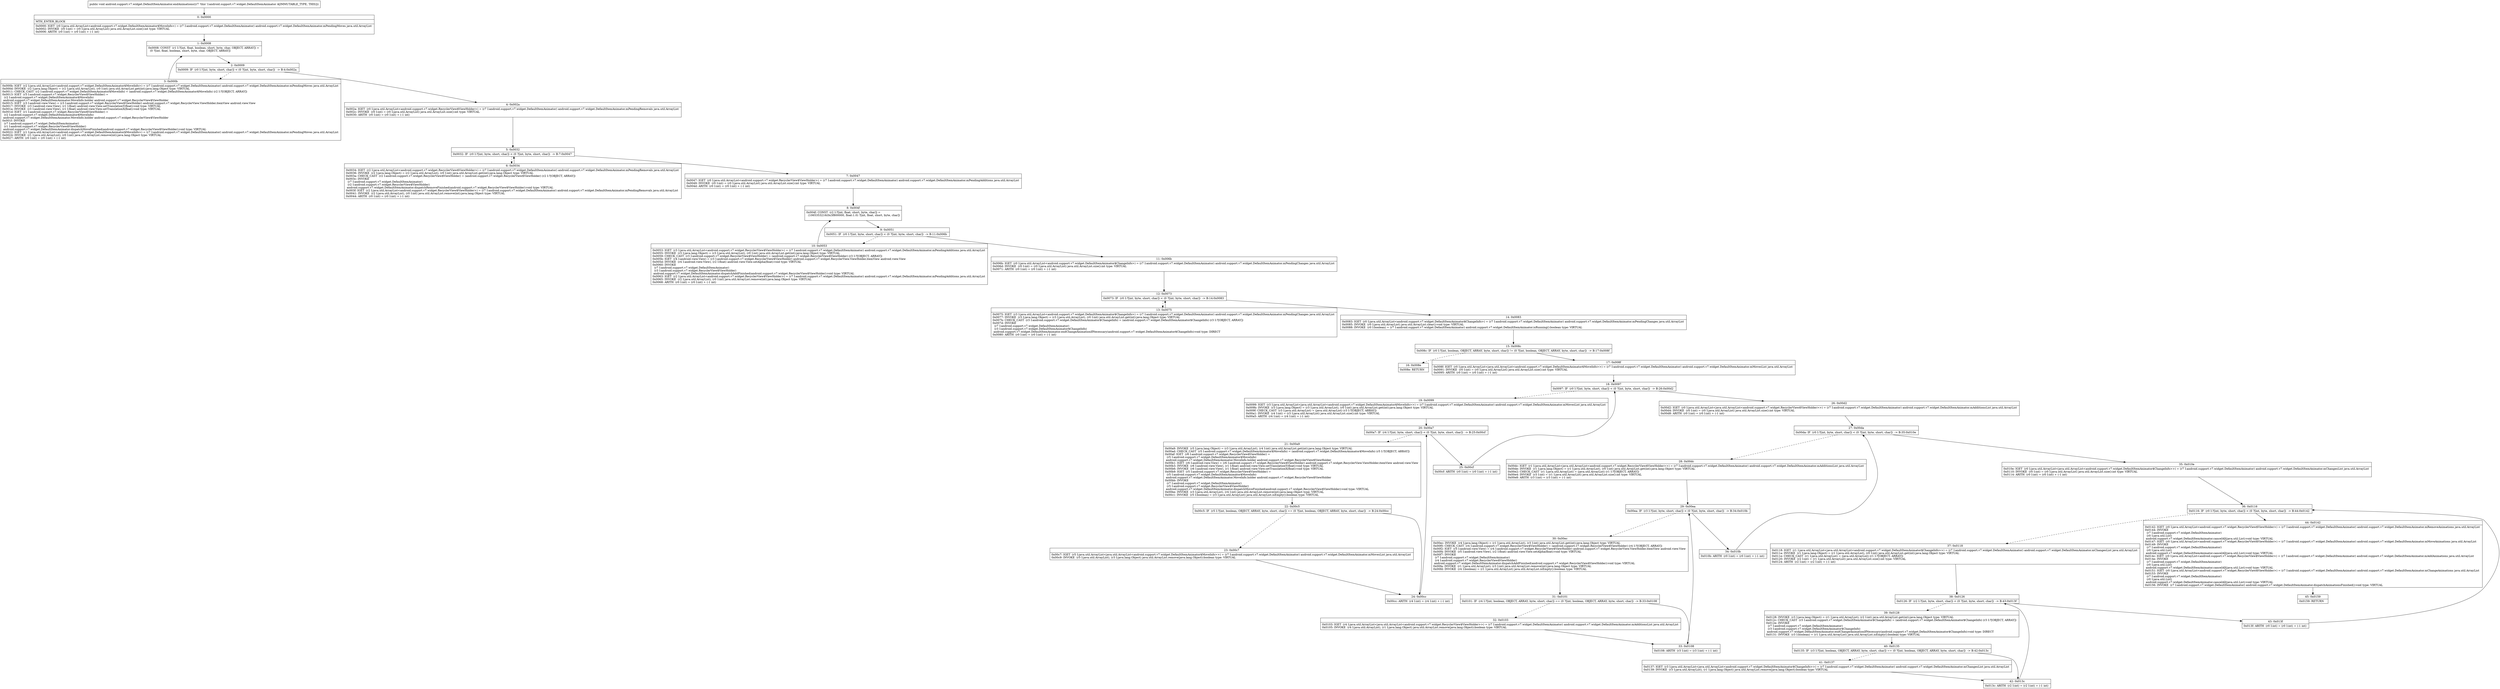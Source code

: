 digraph "CFG forandroid.support.v7.widget.DefaultItemAnimator.endAnimations()V" {
Node_0 [shape=record,label="{0\:\ 0x0000|MTH_ENTER_BLOCK\l|0x0000: IGET  (r0 I:java.util.ArrayList\<android.support.v7.widget.DefaultItemAnimator$MoveInfo\>) = (r7 I:android.support.v7.widget.DefaultItemAnimator) android.support.v7.widget.DefaultItemAnimator.mPendingMoves java.util.ArrayList \l0x0002: INVOKE  (r0 I:int) = (r0 I:java.util.ArrayList) java.util.ArrayList.size():int type: VIRTUAL \l0x0006: ARITH  (r0 I:int) = (r0 I:int) + (\-1 int) \l}"];
Node_1 [shape=record,label="{1\:\ 0x0008|0x0008: CONST  (r1 I:?[int, float, boolean, short, byte, char, OBJECT, ARRAY]) = \l  (0 ?[int, float, boolean, short, byte, char, OBJECT, ARRAY])\l \l}"];
Node_2 [shape=record,label="{2\:\ 0x0009|0x0009: IF  (r0 I:?[int, byte, short, char]) \< (0 ?[int, byte, short, char])  \-\> B:4:0x002a \l}"];
Node_3 [shape=record,label="{3\:\ 0x000b|0x000b: IGET  (r2 I:java.util.ArrayList\<android.support.v7.widget.DefaultItemAnimator$MoveInfo\>) = (r7 I:android.support.v7.widget.DefaultItemAnimator) android.support.v7.widget.DefaultItemAnimator.mPendingMoves java.util.ArrayList \l0x000d: INVOKE  (r2 I:java.lang.Object) = (r2 I:java.util.ArrayList), (r0 I:int) java.util.ArrayList.get(int):java.lang.Object type: VIRTUAL \l0x0011: CHECK_CAST  (r2 I:android.support.v7.widget.DefaultItemAnimator$MoveInfo) = (android.support.v7.widget.DefaultItemAnimator$MoveInfo) (r2 I:?[OBJECT, ARRAY]) \l0x0013: IGET  (r3 I:android.support.v7.widget.RecyclerView$ViewHolder) = \l  (r2 I:android.support.v7.widget.DefaultItemAnimator$MoveInfo)\l android.support.v7.widget.DefaultItemAnimator.MoveInfo.holder android.support.v7.widget.RecyclerView$ViewHolder \l0x0015: IGET  (r3 I:android.view.View) = (r3 I:android.support.v7.widget.RecyclerView$ViewHolder) android.support.v7.widget.RecyclerView.ViewHolder.itemView android.view.View \l0x0017: INVOKE  (r3 I:android.view.View), (r1 I:float) android.view.View.setTranslationY(float):void type: VIRTUAL \l0x001a: INVOKE  (r3 I:android.view.View), (r1 I:float) android.view.View.setTranslationX(float):void type: VIRTUAL \l0x001d: IGET  (r1 I:android.support.v7.widget.RecyclerView$ViewHolder) = \l  (r2 I:android.support.v7.widget.DefaultItemAnimator$MoveInfo)\l android.support.v7.widget.DefaultItemAnimator.MoveInfo.holder android.support.v7.widget.RecyclerView$ViewHolder \l0x001f: INVOKE  \l  (r7 I:android.support.v7.widget.DefaultItemAnimator)\l  (r1 I:android.support.v7.widget.RecyclerView$ViewHolder)\l android.support.v7.widget.DefaultItemAnimator.dispatchMoveFinished(android.support.v7.widget.RecyclerView$ViewHolder):void type: VIRTUAL \l0x0022: IGET  (r1 I:java.util.ArrayList\<android.support.v7.widget.DefaultItemAnimator$MoveInfo\>) = (r7 I:android.support.v7.widget.DefaultItemAnimator) android.support.v7.widget.DefaultItemAnimator.mPendingMoves java.util.ArrayList \l0x0024: INVOKE  (r1 I:java.util.ArrayList), (r0 I:int) java.util.ArrayList.remove(int):java.lang.Object type: VIRTUAL \l0x0027: ARITH  (r0 I:int) = (r0 I:int) + (\-1 int) \l}"];
Node_4 [shape=record,label="{4\:\ 0x002a|0x002a: IGET  (r0 I:java.util.ArrayList\<android.support.v7.widget.RecyclerView$ViewHolder\>) = (r7 I:android.support.v7.widget.DefaultItemAnimator) android.support.v7.widget.DefaultItemAnimator.mPendingRemovals java.util.ArrayList \l0x002c: INVOKE  (r0 I:int) = (r0 I:java.util.ArrayList) java.util.ArrayList.size():int type: VIRTUAL \l0x0030: ARITH  (r0 I:int) = (r0 I:int) + (\-1 int) \l}"];
Node_5 [shape=record,label="{5\:\ 0x0032|0x0032: IF  (r0 I:?[int, byte, short, char]) \< (0 ?[int, byte, short, char])  \-\> B:7:0x0047 \l}"];
Node_6 [shape=record,label="{6\:\ 0x0034|0x0034: IGET  (r2 I:java.util.ArrayList\<android.support.v7.widget.RecyclerView$ViewHolder\>) = (r7 I:android.support.v7.widget.DefaultItemAnimator) android.support.v7.widget.DefaultItemAnimator.mPendingRemovals java.util.ArrayList \l0x0036: INVOKE  (r2 I:java.lang.Object) = (r2 I:java.util.ArrayList), (r0 I:int) java.util.ArrayList.get(int):java.lang.Object type: VIRTUAL \l0x003a: CHECK_CAST  (r2 I:android.support.v7.widget.RecyclerView$ViewHolder) = (android.support.v7.widget.RecyclerView$ViewHolder) (r2 I:?[OBJECT, ARRAY]) \l0x003c: INVOKE  \l  (r7 I:android.support.v7.widget.DefaultItemAnimator)\l  (r2 I:android.support.v7.widget.RecyclerView$ViewHolder)\l android.support.v7.widget.DefaultItemAnimator.dispatchRemoveFinished(android.support.v7.widget.RecyclerView$ViewHolder):void type: VIRTUAL \l0x003f: IGET  (r2 I:java.util.ArrayList\<android.support.v7.widget.RecyclerView$ViewHolder\>) = (r7 I:android.support.v7.widget.DefaultItemAnimator) android.support.v7.widget.DefaultItemAnimator.mPendingRemovals java.util.ArrayList \l0x0041: INVOKE  (r2 I:java.util.ArrayList), (r0 I:int) java.util.ArrayList.remove(int):java.lang.Object type: VIRTUAL \l0x0044: ARITH  (r0 I:int) = (r0 I:int) + (\-1 int) \l}"];
Node_7 [shape=record,label="{7\:\ 0x0047|0x0047: IGET  (r0 I:java.util.ArrayList\<android.support.v7.widget.RecyclerView$ViewHolder\>) = (r7 I:android.support.v7.widget.DefaultItemAnimator) android.support.v7.widget.DefaultItemAnimator.mPendingAdditions java.util.ArrayList \l0x0049: INVOKE  (r0 I:int) = (r0 I:java.util.ArrayList) java.util.ArrayList.size():int type: VIRTUAL \l0x004d: ARITH  (r0 I:int) = (r0 I:int) + (\-1 int) \l}"];
Node_8 [shape=record,label="{8\:\ 0x004f|0x004f: CONST  (r2 I:?[int, float, short, byte, char]) = \l  (1065353216(0x3f800000, float:1.0) ?[int, float, short, byte, char])\l \l}"];
Node_9 [shape=record,label="{9\:\ 0x0051|0x0051: IF  (r0 I:?[int, byte, short, char]) \< (0 ?[int, byte, short, char])  \-\> B:11:0x006b \l}"];
Node_10 [shape=record,label="{10\:\ 0x0053|0x0053: IGET  (r3 I:java.util.ArrayList\<android.support.v7.widget.RecyclerView$ViewHolder\>) = (r7 I:android.support.v7.widget.DefaultItemAnimator) android.support.v7.widget.DefaultItemAnimator.mPendingAdditions java.util.ArrayList \l0x0055: INVOKE  (r3 I:java.lang.Object) = (r3 I:java.util.ArrayList), (r0 I:int) java.util.ArrayList.get(int):java.lang.Object type: VIRTUAL \l0x0059: CHECK_CAST  (r3 I:android.support.v7.widget.RecyclerView$ViewHolder) = (android.support.v7.widget.RecyclerView$ViewHolder) (r3 I:?[OBJECT, ARRAY]) \l0x005b: IGET  (r4 I:android.view.View) = (r3 I:android.support.v7.widget.RecyclerView$ViewHolder) android.support.v7.widget.RecyclerView.ViewHolder.itemView android.view.View \l0x005d: INVOKE  (r4 I:android.view.View), (r2 I:float) android.view.View.setAlpha(float):void type: VIRTUAL \l0x0060: INVOKE  \l  (r7 I:android.support.v7.widget.DefaultItemAnimator)\l  (r3 I:android.support.v7.widget.RecyclerView$ViewHolder)\l android.support.v7.widget.DefaultItemAnimator.dispatchAddFinished(android.support.v7.widget.RecyclerView$ViewHolder):void type: VIRTUAL \l0x0063: IGET  (r2 I:java.util.ArrayList\<android.support.v7.widget.RecyclerView$ViewHolder\>) = (r7 I:android.support.v7.widget.DefaultItemAnimator) android.support.v7.widget.DefaultItemAnimator.mPendingAdditions java.util.ArrayList \l0x0065: INVOKE  (r2 I:java.util.ArrayList), (r0 I:int) java.util.ArrayList.remove(int):java.lang.Object type: VIRTUAL \l0x0068: ARITH  (r0 I:int) = (r0 I:int) + (\-1 int) \l}"];
Node_11 [shape=record,label="{11\:\ 0x006b|0x006b: IGET  (r0 I:java.util.ArrayList\<android.support.v7.widget.DefaultItemAnimator$ChangeInfo\>) = (r7 I:android.support.v7.widget.DefaultItemAnimator) android.support.v7.widget.DefaultItemAnimator.mPendingChanges java.util.ArrayList \l0x006d: INVOKE  (r0 I:int) = (r0 I:java.util.ArrayList) java.util.ArrayList.size():int type: VIRTUAL \l0x0071: ARITH  (r0 I:int) = (r0 I:int) + (\-1 int) \l}"];
Node_12 [shape=record,label="{12\:\ 0x0073|0x0073: IF  (r0 I:?[int, byte, short, char]) \< (0 ?[int, byte, short, char])  \-\> B:14:0x0083 \l}"];
Node_13 [shape=record,label="{13\:\ 0x0075|0x0075: IGET  (r3 I:java.util.ArrayList\<android.support.v7.widget.DefaultItemAnimator$ChangeInfo\>) = (r7 I:android.support.v7.widget.DefaultItemAnimator) android.support.v7.widget.DefaultItemAnimator.mPendingChanges java.util.ArrayList \l0x0077: INVOKE  (r3 I:java.lang.Object) = (r3 I:java.util.ArrayList), (r0 I:int) java.util.ArrayList.get(int):java.lang.Object type: VIRTUAL \l0x007b: CHECK_CAST  (r3 I:android.support.v7.widget.DefaultItemAnimator$ChangeInfo) = (android.support.v7.widget.DefaultItemAnimator$ChangeInfo) (r3 I:?[OBJECT, ARRAY]) \l0x007d: INVOKE  \l  (r7 I:android.support.v7.widget.DefaultItemAnimator)\l  (r3 I:android.support.v7.widget.DefaultItemAnimator$ChangeInfo)\l android.support.v7.widget.DefaultItemAnimator.endChangeAnimationIfNecessary(android.support.v7.widget.DefaultItemAnimator$ChangeInfo):void type: DIRECT \l0x0080: ARITH  (r0 I:int) = (r0 I:int) + (\-1 int) \l}"];
Node_14 [shape=record,label="{14\:\ 0x0083|0x0083: IGET  (r0 I:java.util.ArrayList\<android.support.v7.widget.DefaultItemAnimator$ChangeInfo\>) = (r7 I:android.support.v7.widget.DefaultItemAnimator) android.support.v7.widget.DefaultItemAnimator.mPendingChanges java.util.ArrayList \l0x0085: INVOKE  (r0 I:java.util.ArrayList) java.util.ArrayList.clear():void type: VIRTUAL \l0x0088: INVOKE  (r0 I:boolean) = (r7 I:android.support.v7.widget.DefaultItemAnimator) android.support.v7.widget.DefaultItemAnimator.isRunning():boolean type: VIRTUAL \l}"];
Node_15 [shape=record,label="{15\:\ 0x008c|0x008c: IF  (r0 I:?[int, boolean, OBJECT, ARRAY, byte, short, char]) != (0 ?[int, boolean, OBJECT, ARRAY, byte, short, char])  \-\> B:17:0x008f \l}"];
Node_16 [shape=record,label="{16\:\ 0x008e|0x008e: RETURN   \l}"];
Node_17 [shape=record,label="{17\:\ 0x008f|0x008f: IGET  (r0 I:java.util.ArrayList\<java.util.ArrayList\<android.support.v7.widget.DefaultItemAnimator$MoveInfo\>\>) = (r7 I:android.support.v7.widget.DefaultItemAnimator) android.support.v7.widget.DefaultItemAnimator.mMovesList java.util.ArrayList \l0x0091: INVOKE  (r0 I:int) = (r0 I:java.util.ArrayList) java.util.ArrayList.size():int type: VIRTUAL \l0x0095: ARITH  (r0 I:int) = (r0 I:int) + (\-1 int) \l}"];
Node_18 [shape=record,label="{18\:\ 0x0097|0x0097: IF  (r0 I:?[int, byte, short, char]) \< (0 ?[int, byte, short, char])  \-\> B:26:0x00d2 \l}"];
Node_19 [shape=record,label="{19\:\ 0x0099|0x0099: IGET  (r3 I:java.util.ArrayList\<java.util.ArrayList\<android.support.v7.widget.DefaultItemAnimator$MoveInfo\>\>) = (r7 I:android.support.v7.widget.DefaultItemAnimator) android.support.v7.widget.DefaultItemAnimator.mMovesList java.util.ArrayList \l0x009b: INVOKE  (r3 I:java.lang.Object) = (r3 I:java.util.ArrayList), (r0 I:int) java.util.ArrayList.get(int):java.lang.Object type: VIRTUAL \l0x009f: CHECK_CAST  (r3 I:java.util.ArrayList) = (java.util.ArrayList) (r3 I:?[OBJECT, ARRAY]) \l0x00a1: INVOKE  (r4 I:int) = (r3 I:java.util.ArrayList) java.util.ArrayList.size():int type: VIRTUAL \l0x00a5: ARITH  (r4 I:int) = (r4 I:int) + (\-1 int) \l}"];
Node_20 [shape=record,label="{20\:\ 0x00a7|0x00a7: IF  (r4 I:?[int, byte, short, char]) \< (0 ?[int, byte, short, char])  \-\> B:25:0x00cf \l}"];
Node_21 [shape=record,label="{21\:\ 0x00a9|0x00a9: INVOKE  (r5 I:java.lang.Object) = (r3 I:java.util.ArrayList), (r4 I:int) java.util.ArrayList.get(int):java.lang.Object type: VIRTUAL \l0x00ad: CHECK_CAST  (r5 I:android.support.v7.widget.DefaultItemAnimator$MoveInfo) = (android.support.v7.widget.DefaultItemAnimator$MoveInfo) (r5 I:?[OBJECT, ARRAY]) \l0x00af: IGET  (r6 I:android.support.v7.widget.RecyclerView$ViewHolder) = \l  (r5 I:android.support.v7.widget.DefaultItemAnimator$MoveInfo)\l android.support.v7.widget.DefaultItemAnimator.MoveInfo.holder android.support.v7.widget.RecyclerView$ViewHolder \l0x00b1: IGET  (r6 I:android.view.View) = (r6 I:android.support.v7.widget.RecyclerView$ViewHolder) android.support.v7.widget.RecyclerView.ViewHolder.itemView android.view.View \l0x00b3: INVOKE  (r6 I:android.view.View), (r1 I:float) android.view.View.setTranslationY(float):void type: VIRTUAL \l0x00b6: INVOKE  (r6 I:android.view.View), (r1 I:float) android.view.View.setTranslationX(float):void type: VIRTUAL \l0x00b9: IGET  (r5 I:android.support.v7.widget.RecyclerView$ViewHolder) = \l  (r5 I:android.support.v7.widget.DefaultItemAnimator$MoveInfo)\l android.support.v7.widget.DefaultItemAnimator.MoveInfo.holder android.support.v7.widget.RecyclerView$ViewHolder \l0x00bb: INVOKE  \l  (r7 I:android.support.v7.widget.DefaultItemAnimator)\l  (r5 I:android.support.v7.widget.RecyclerView$ViewHolder)\l android.support.v7.widget.DefaultItemAnimator.dispatchMoveFinished(android.support.v7.widget.RecyclerView$ViewHolder):void type: VIRTUAL \l0x00be: INVOKE  (r3 I:java.util.ArrayList), (r4 I:int) java.util.ArrayList.remove(int):java.lang.Object type: VIRTUAL \l0x00c1: INVOKE  (r5 I:boolean) = (r3 I:java.util.ArrayList) java.util.ArrayList.isEmpty():boolean type: VIRTUAL \l}"];
Node_22 [shape=record,label="{22\:\ 0x00c5|0x00c5: IF  (r5 I:?[int, boolean, OBJECT, ARRAY, byte, short, char]) == (0 ?[int, boolean, OBJECT, ARRAY, byte, short, char])  \-\> B:24:0x00cc \l}"];
Node_23 [shape=record,label="{23\:\ 0x00c7|0x00c7: IGET  (r5 I:java.util.ArrayList\<java.util.ArrayList\<android.support.v7.widget.DefaultItemAnimator$MoveInfo\>\>) = (r7 I:android.support.v7.widget.DefaultItemAnimator) android.support.v7.widget.DefaultItemAnimator.mMovesList java.util.ArrayList \l0x00c9: INVOKE  (r5 I:java.util.ArrayList), (r3 I:java.lang.Object) java.util.ArrayList.remove(java.lang.Object):boolean type: VIRTUAL \l}"];
Node_24 [shape=record,label="{24\:\ 0x00cc|0x00cc: ARITH  (r4 I:int) = (r4 I:int) + (\-1 int) \l}"];
Node_25 [shape=record,label="{25\:\ 0x00cf|0x00cf: ARITH  (r0 I:int) = (r0 I:int) + (\-1 int) \l}"];
Node_26 [shape=record,label="{26\:\ 0x00d2|0x00d2: IGET  (r0 I:java.util.ArrayList\<java.util.ArrayList\<android.support.v7.widget.RecyclerView$ViewHolder\>\>) = (r7 I:android.support.v7.widget.DefaultItemAnimator) android.support.v7.widget.DefaultItemAnimator.mAdditionsList java.util.ArrayList \l0x00d4: INVOKE  (r0 I:int) = (r0 I:java.util.ArrayList) java.util.ArrayList.size():int type: VIRTUAL \l0x00d8: ARITH  (r0 I:int) = (r0 I:int) + (\-1 int) \l}"];
Node_27 [shape=record,label="{27\:\ 0x00da|0x00da: IF  (r0 I:?[int, byte, short, char]) \< (0 ?[int, byte, short, char])  \-\> B:35:0x010e \l}"];
Node_28 [shape=record,label="{28\:\ 0x00dc|0x00dc: IGET  (r1 I:java.util.ArrayList\<java.util.ArrayList\<android.support.v7.widget.RecyclerView$ViewHolder\>\>) = (r7 I:android.support.v7.widget.DefaultItemAnimator) android.support.v7.widget.DefaultItemAnimator.mAdditionsList java.util.ArrayList \l0x00de: INVOKE  (r1 I:java.lang.Object) = (r1 I:java.util.ArrayList), (r0 I:int) java.util.ArrayList.get(int):java.lang.Object type: VIRTUAL \l0x00e2: CHECK_CAST  (r1 I:java.util.ArrayList) = (java.util.ArrayList) (r1 I:?[OBJECT, ARRAY]) \l0x00e4: INVOKE  (r3 I:int) = (r1 I:java.util.ArrayList) java.util.ArrayList.size():int type: VIRTUAL \l0x00e8: ARITH  (r3 I:int) = (r3 I:int) + (\-1 int) \l}"];
Node_29 [shape=record,label="{29\:\ 0x00ea|0x00ea: IF  (r3 I:?[int, byte, short, char]) \< (0 ?[int, byte, short, char])  \-\> B:34:0x010b \l}"];
Node_30 [shape=record,label="{30\:\ 0x00ec|0x00ec: INVOKE  (r4 I:java.lang.Object) = (r1 I:java.util.ArrayList), (r3 I:int) java.util.ArrayList.get(int):java.lang.Object type: VIRTUAL \l0x00f0: CHECK_CAST  (r4 I:android.support.v7.widget.RecyclerView$ViewHolder) = (android.support.v7.widget.RecyclerView$ViewHolder) (r4 I:?[OBJECT, ARRAY]) \l0x00f2: IGET  (r5 I:android.view.View) = (r4 I:android.support.v7.widget.RecyclerView$ViewHolder) android.support.v7.widget.RecyclerView.ViewHolder.itemView android.view.View \l0x00f4: INVOKE  (r5 I:android.view.View), (r2 I:float) android.view.View.setAlpha(float):void type: VIRTUAL \l0x00f7: INVOKE  \l  (r7 I:android.support.v7.widget.DefaultItemAnimator)\l  (r4 I:android.support.v7.widget.RecyclerView$ViewHolder)\l android.support.v7.widget.DefaultItemAnimator.dispatchAddFinished(android.support.v7.widget.RecyclerView$ViewHolder):void type: VIRTUAL \l0x00fa: INVOKE  (r1 I:java.util.ArrayList), (r3 I:int) java.util.ArrayList.remove(int):java.lang.Object type: VIRTUAL \l0x00fd: INVOKE  (r4 I:boolean) = (r1 I:java.util.ArrayList) java.util.ArrayList.isEmpty():boolean type: VIRTUAL \l}"];
Node_31 [shape=record,label="{31\:\ 0x0101|0x0101: IF  (r4 I:?[int, boolean, OBJECT, ARRAY, byte, short, char]) == (0 ?[int, boolean, OBJECT, ARRAY, byte, short, char])  \-\> B:33:0x0108 \l}"];
Node_32 [shape=record,label="{32\:\ 0x0103|0x0103: IGET  (r4 I:java.util.ArrayList\<java.util.ArrayList\<android.support.v7.widget.RecyclerView$ViewHolder\>\>) = (r7 I:android.support.v7.widget.DefaultItemAnimator) android.support.v7.widget.DefaultItemAnimator.mAdditionsList java.util.ArrayList \l0x0105: INVOKE  (r4 I:java.util.ArrayList), (r1 I:java.lang.Object) java.util.ArrayList.remove(java.lang.Object):boolean type: VIRTUAL \l}"];
Node_33 [shape=record,label="{33\:\ 0x0108|0x0108: ARITH  (r3 I:int) = (r3 I:int) + (\-1 int) \l}"];
Node_34 [shape=record,label="{34\:\ 0x010b|0x010b: ARITH  (r0 I:int) = (r0 I:int) + (\-1 int) \l}"];
Node_35 [shape=record,label="{35\:\ 0x010e|0x010e: IGET  (r0 I:java.util.ArrayList\<java.util.ArrayList\<android.support.v7.widget.DefaultItemAnimator$ChangeInfo\>\>) = (r7 I:android.support.v7.widget.DefaultItemAnimator) android.support.v7.widget.DefaultItemAnimator.mChangesList java.util.ArrayList \l0x0110: INVOKE  (r0 I:int) = (r0 I:java.util.ArrayList) java.util.ArrayList.size():int type: VIRTUAL \l0x0114: ARITH  (r0 I:int) = (r0 I:int) + (\-1 int) \l}"];
Node_36 [shape=record,label="{36\:\ 0x0116|0x0116: IF  (r0 I:?[int, byte, short, char]) \< (0 ?[int, byte, short, char])  \-\> B:44:0x0142 \l}"];
Node_37 [shape=record,label="{37\:\ 0x0118|0x0118: IGET  (r1 I:java.util.ArrayList\<java.util.ArrayList\<android.support.v7.widget.DefaultItemAnimator$ChangeInfo\>\>) = (r7 I:android.support.v7.widget.DefaultItemAnimator) android.support.v7.widget.DefaultItemAnimator.mChangesList java.util.ArrayList \l0x011a: INVOKE  (r1 I:java.lang.Object) = (r1 I:java.util.ArrayList), (r0 I:int) java.util.ArrayList.get(int):java.lang.Object type: VIRTUAL \l0x011e: CHECK_CAST  (r1 I:java.util.ArrayList) = (java.util.ArrayList) (r1 I:?[OBJECT, ARRAY]) \l0x0120: INVOKE  (r2 I:int) = (r1 I:java.util.ArrayList) java.util.ArrayList.size():int type: VIRTUAL \l0x0124: ARITH  (r2 I:int) = (r2 I:int) + (\-1 int) \l}"];
Node_38 [shape=record,label="{38\:\ 0x0126|0x0126: IF  (r2 I:?[int, byte, short, char]) \< (0 ?[int, byte, short, char])  \-\> B:43:0x013f \l}"];
Node_39 [shape=record,label="{39\:\ 0x0128|0x0128: INVOKE  (r3 I:java.lang.Object) = (r1 I:java.util.ArrayList), (r2 I:int) java.util.ArrayList.get(int):java.lang.Object type: VIRTUAL \l0x012c: CHECK_CAST  (r3 I:android.support.v7.widget.DefaultItemAnimator$ChangeInfo) = (android.support.v7.widget.DefaultItemAnimator$ChangeInfo) (r3 I:?[OBJECT, ARRAY]) \l0x012e: INVOKE  \l  (r7 I:android.support.v7.widget.DefaultItemAnimator)\l  (r3 I:android.support.v7.widget.DefaultItemAnimator$ChangeInfo)\l android.support.v7.widget.DefaultItemAnimator.endChangeAnimationIfNecessary(android.support.v7.widget.DefaultItemAnimator$ChangeInfo):void type: DIRECT \l0x0131: INVOKE  (r3 I:boolean) = (r1 I:java.util.ArrayList) java.util.ArrayList.isEmpty():boolean type: VIRTUAL \l}"];
Node_40 [shape=record,label="{40\:\ 0x0135|0x0135: IF  (r3 I:?[int, boolean, OBJECT, ARRAY, byte, short, char]) == (0 ?[int, boolean, OBJECT, ARRAY, byte, short, char])  \-\> B:42:0x013c \l}"];
Node_41 [shape=record,label="{41\:\ 0x0137|0x0137: IGET  (r3 I:java.util.ArrayList\<java.util.ArrayList\<android.support.v7.widget.DefaultItemAnimator$ChangeInfo\>\>) = (r7 I:android.support.v7.widget.DefaultItemAnimator) android.support.v7.widget.DefaultItemAnimator.mChangesList java.util.ArrayList \l0x0139: INVOKE  (r3 I:java.util.ArrayList), (r1 I:java.lang.Object) java.util.ArrayList.remove(java.lang.Object):boolean type: VIRTUAL \l}"];
Node_42 [shape=record,label="{42\:\ 0x013c|0x013c: ARITH  (r2 I:int) = (r2 I:int) + (\-1 int) \l}"];
Node_43 [shape=record,label="{43\:\ 0x013f|0x013f: ARITH  (r0 I:int) = (r0 I:int) + (\-1 int) \l}"];
Node_44 [shape=record,label="{44\:\ 0x0142|0x0142: IGET  (r0 I:java.util.ArrayList\<android.support.v7.widget.RecyclerView$ViewHolder\>) = (r7 I:android.support.v7.widget.DefaultItemAnimator) android.support.v7.widget.DefaultItemAnimator.mRemoveAnimations java.util.ArrayList \l0x0144: INVOKE  \l  (r7 I:android.support.v7.widget.DefaultItemAnimator)\l  (r0 I:java.util.List)\l android.support.v7.widget.DefaultItemAnimator.cancelAll(java.util.List):void type: VIRTUAL \l0x0147: IGET  (r0 I:java.util.ArrayList\<android.support.v7.widget.RecyclerView$ViewHolder\>) = (r7 I:android.support.v7.widget.DefaultItemAnimator) android.support.v7.widget.DefaultItemAnimator.mMoveAnimations java.util.ArrayList \l0x0149: INVOKE  \l  (r7 I:android.support.v7.widget.DefaultItemAnimator)\l  (r0 I:java.util.List)\l android.support.v7.widget.DefaultItemAnimator.cancelAll(java.util.List):void type: VIRTUAL \l0x014c: IGET  (r0 I:java.util.ArrayList\<android.support.v7.widget.RecyclerView$ViewHolder\>) = (r7 I:android.support.v7.widget.DefaultItemAnimator) android.support.v7.widget.DefaultItemAnimator.mAddAnimations java.util.ArrayList \l0x014e: INVOKE  \l  (r7 I:android.support.v7.widget.DefaultItemAnimator)\l  (r0 I:java.util.List)\l android.support.v7.widget.DefaultItemAnimator.cancelAll(java.util.List):void type: VIRTUAL \l0x0151: IGET  (r0 I:java.util.ArrayList\<android.support.v7.widget.RecyclerView$ViewHolder\>) = (r7 I:android.support.v7.widget.DefaultItemAnimator) android.support.v7.widget.DefaultItemAnimator.mChangeAnimations java.util.ArrayList \l0x0153: INVOKE  \l  (r7 I:android.support.v7.widget.DefaultItemAnimator)\l  (r0 I:java.util.List)\l android.support.v7.widget.DefaultItemAnimator.cancelAll(java.util.List):void type: VIRTUAL \l0x0156: INVOKE  (r7 I:android.support.v7.widget.DefaultItemAnimator) android.support.v7.widget.DefaultItemAnimator.dispatchAnimationsFinished():void type: VIRTUAL \l}"];
Node_45 [shape=record,label="{45\:\ 0x0159|0x0159: RETURN   \l}"];
MethodNode[shape=record,label="{public void android.support.v7.widget.DefaultItemAnimator.endAnimations((r7 'this' I:android.support.v7.widget.DefaultItemAnimator A[IMMUTABLE_TYPE, THIS])) }"];
MethodNode -> Node_0;
Node_0 -> Node_1;
Node_1 -> Node_2;
Node_2 -> Node_3[style=dashed];
Node_2 -> Node_4;
Node_3 -> Node_1;
Node_4 -> Node_5;
Node_5 -> Node_6[style=dashed];
Node_5 -> Node_7;
Node_6 -> Node_5;
Node_7 -> Node_8;
Node_8 -> Node_9;
Node_9 -> Node_10[style=dashed];
Node_9 -> Node_11;
Node_10 -> Node_8;
Node_11 -> Node_12;
Node_12 -> Node_13[style=dashed];
Node_12 -> Node_14;
Node_13 -> Node_12;
Node_14 -> Node_15;
Node_15 -> Node_16[style=dashed];
Node_15 -> Node_17;
Node_17 -> Node_18;
Node_18 -> Node_19[style=dashed];
Node_18 -> Node_26;
Node_19 -> Node_20;
Node_20 -> Node_21[style=dashed];
Node_20 -> Node_25;
Node_21 -> Node_22;
Node_22 -> Node_23[style=dashed];
Node_22 -> Node_24;
Node_23 -> Node_24;
Node_24 -> Node_20;
Node_25 -> Node_18;
Node_26 -> Node_27;
Node_27 -> Node_28[style=dashed];
Node_27 -> Node_35;
Node_28 -> Node_29;
Node_29 -> Node_30[style=dashed];
Node_29 -> Node_34;
Node_30 -> Node_31;
Node_31 -> Node_32[style=dashed];
Node_31 -> Node_33;
Node_32 -> Node_33;
Node_33 -> Node_29;
Node_34 -> Node_27;
Node_35 -> Node_36;
Node_36 -> Node_37[style=dashed];
Node_36 -> Node_44;
Node_37 -> Node_38;
Node_38 -> Node_39[style=dashed];
Node_38 -> Node_43;
Node_39 -> Node_40;
Node_40 -> Node_41[style=dashed];
Node_40 -> Node_42;
Node_41 -> Node_42;
Node_42 -> Node_38;
Node_43 -> Node_36;
Node_44 -> Node_45;
}

